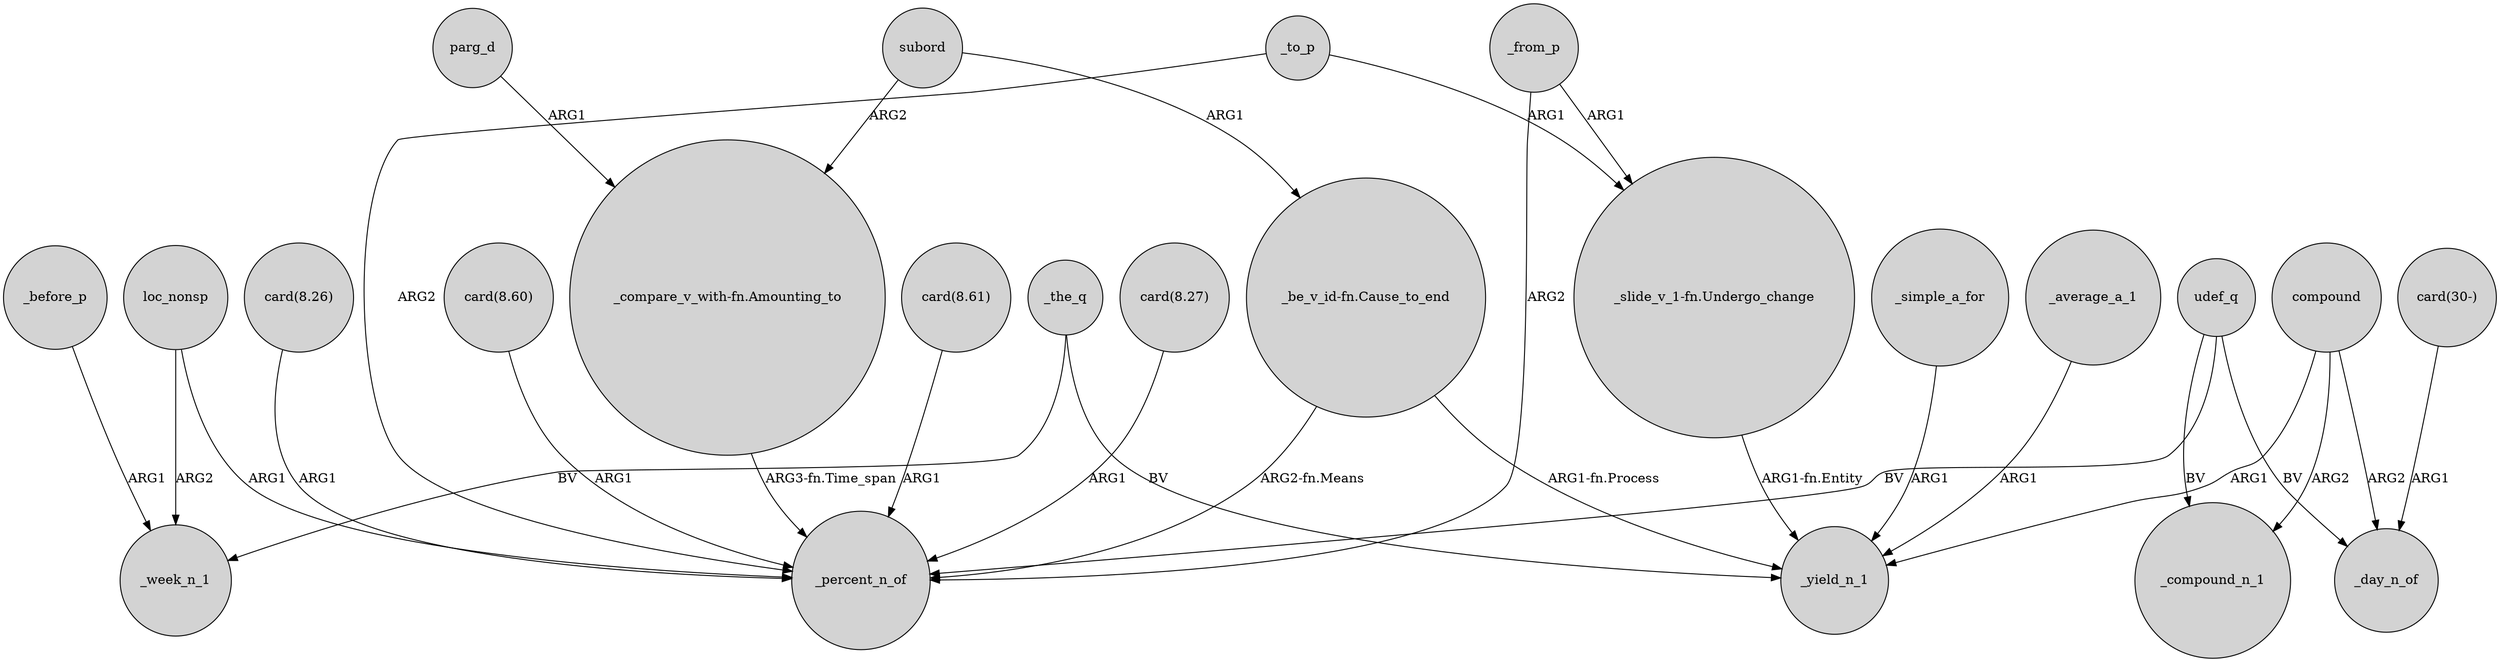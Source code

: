 digraph {
	node [shape=circle style=filled]
	_the_q -> _week_n_1 [label=BV]
	"_compare_v_with-fn.Amounting_to" -> _percent_n_of [label="ARG3-fn.Time_span"]
	compound -> _day_n_of [label=ARG2]
	udef_q -> _compound_n_1 [label=BV]
	_to_p -> "_slide_v_1-fn.Undergo_change" [label=ARG1]
	"_be_v_id-fn.Cause_to_end" -> _yield_n_1 [label="ARG1-fn.Process"]
	compound -> _yield_n_1 [label=ARG1]
	compound -> _compound_n_1 [label=ARG2]
	loc_nonsp -> _week_n_1 [label=ARG2]
	_to_p -> _percent_n_of [label=ARG2]
	"card(8.26)" -> _percent_n_of [label=ARG1]
	"card(8.61)" -> _percent_n_of [label=ARG1]
	"_be_v_id-fn.Cause_to_end" -> _percent_n_of [label="ARG2-fn.Means"]
	udef_q -> _day_n_of [label=BV]
	_the_q -> _yield_n_1 [label=BV]
	"card(30-)" -> _day_n_of [label=ARG1]
	udef_q -> _percent_n_of [label=BV]
	subord -> "_be_v_id-fn.Cause_to_end" [label=ARG1]
	_simple_a_for -> _yield_n_1 [label=ARG1]
	"card(8.60)" -> _percent_n_of [label=ARG1]
	"card(8.27)" -> _percent_n_of [label=ARG1]
	_from_p -> _percent_n_of [label=ARG2]
	_before_p -> _week_n_1 [label=ARG1]
	"_slide_v_1-fn.Undergo_change" -> _yield_n_1 [label="ARG1-fn.Entity"]
	subord -> "_compare_v_with-fn.Amounting_to" [label=ARG2]
	loc_nonsp -> _percent_n_of [label=ARG1]
	parg_d -> "_compare_v_with-fn.Amounting_to" [label=ARG1]
	_average_a_1 -> _yield_n_1 [label=ARG1]
	_from_p -> "_slide_v_1-fn.Undergo_change" [label=ARG1]
}
